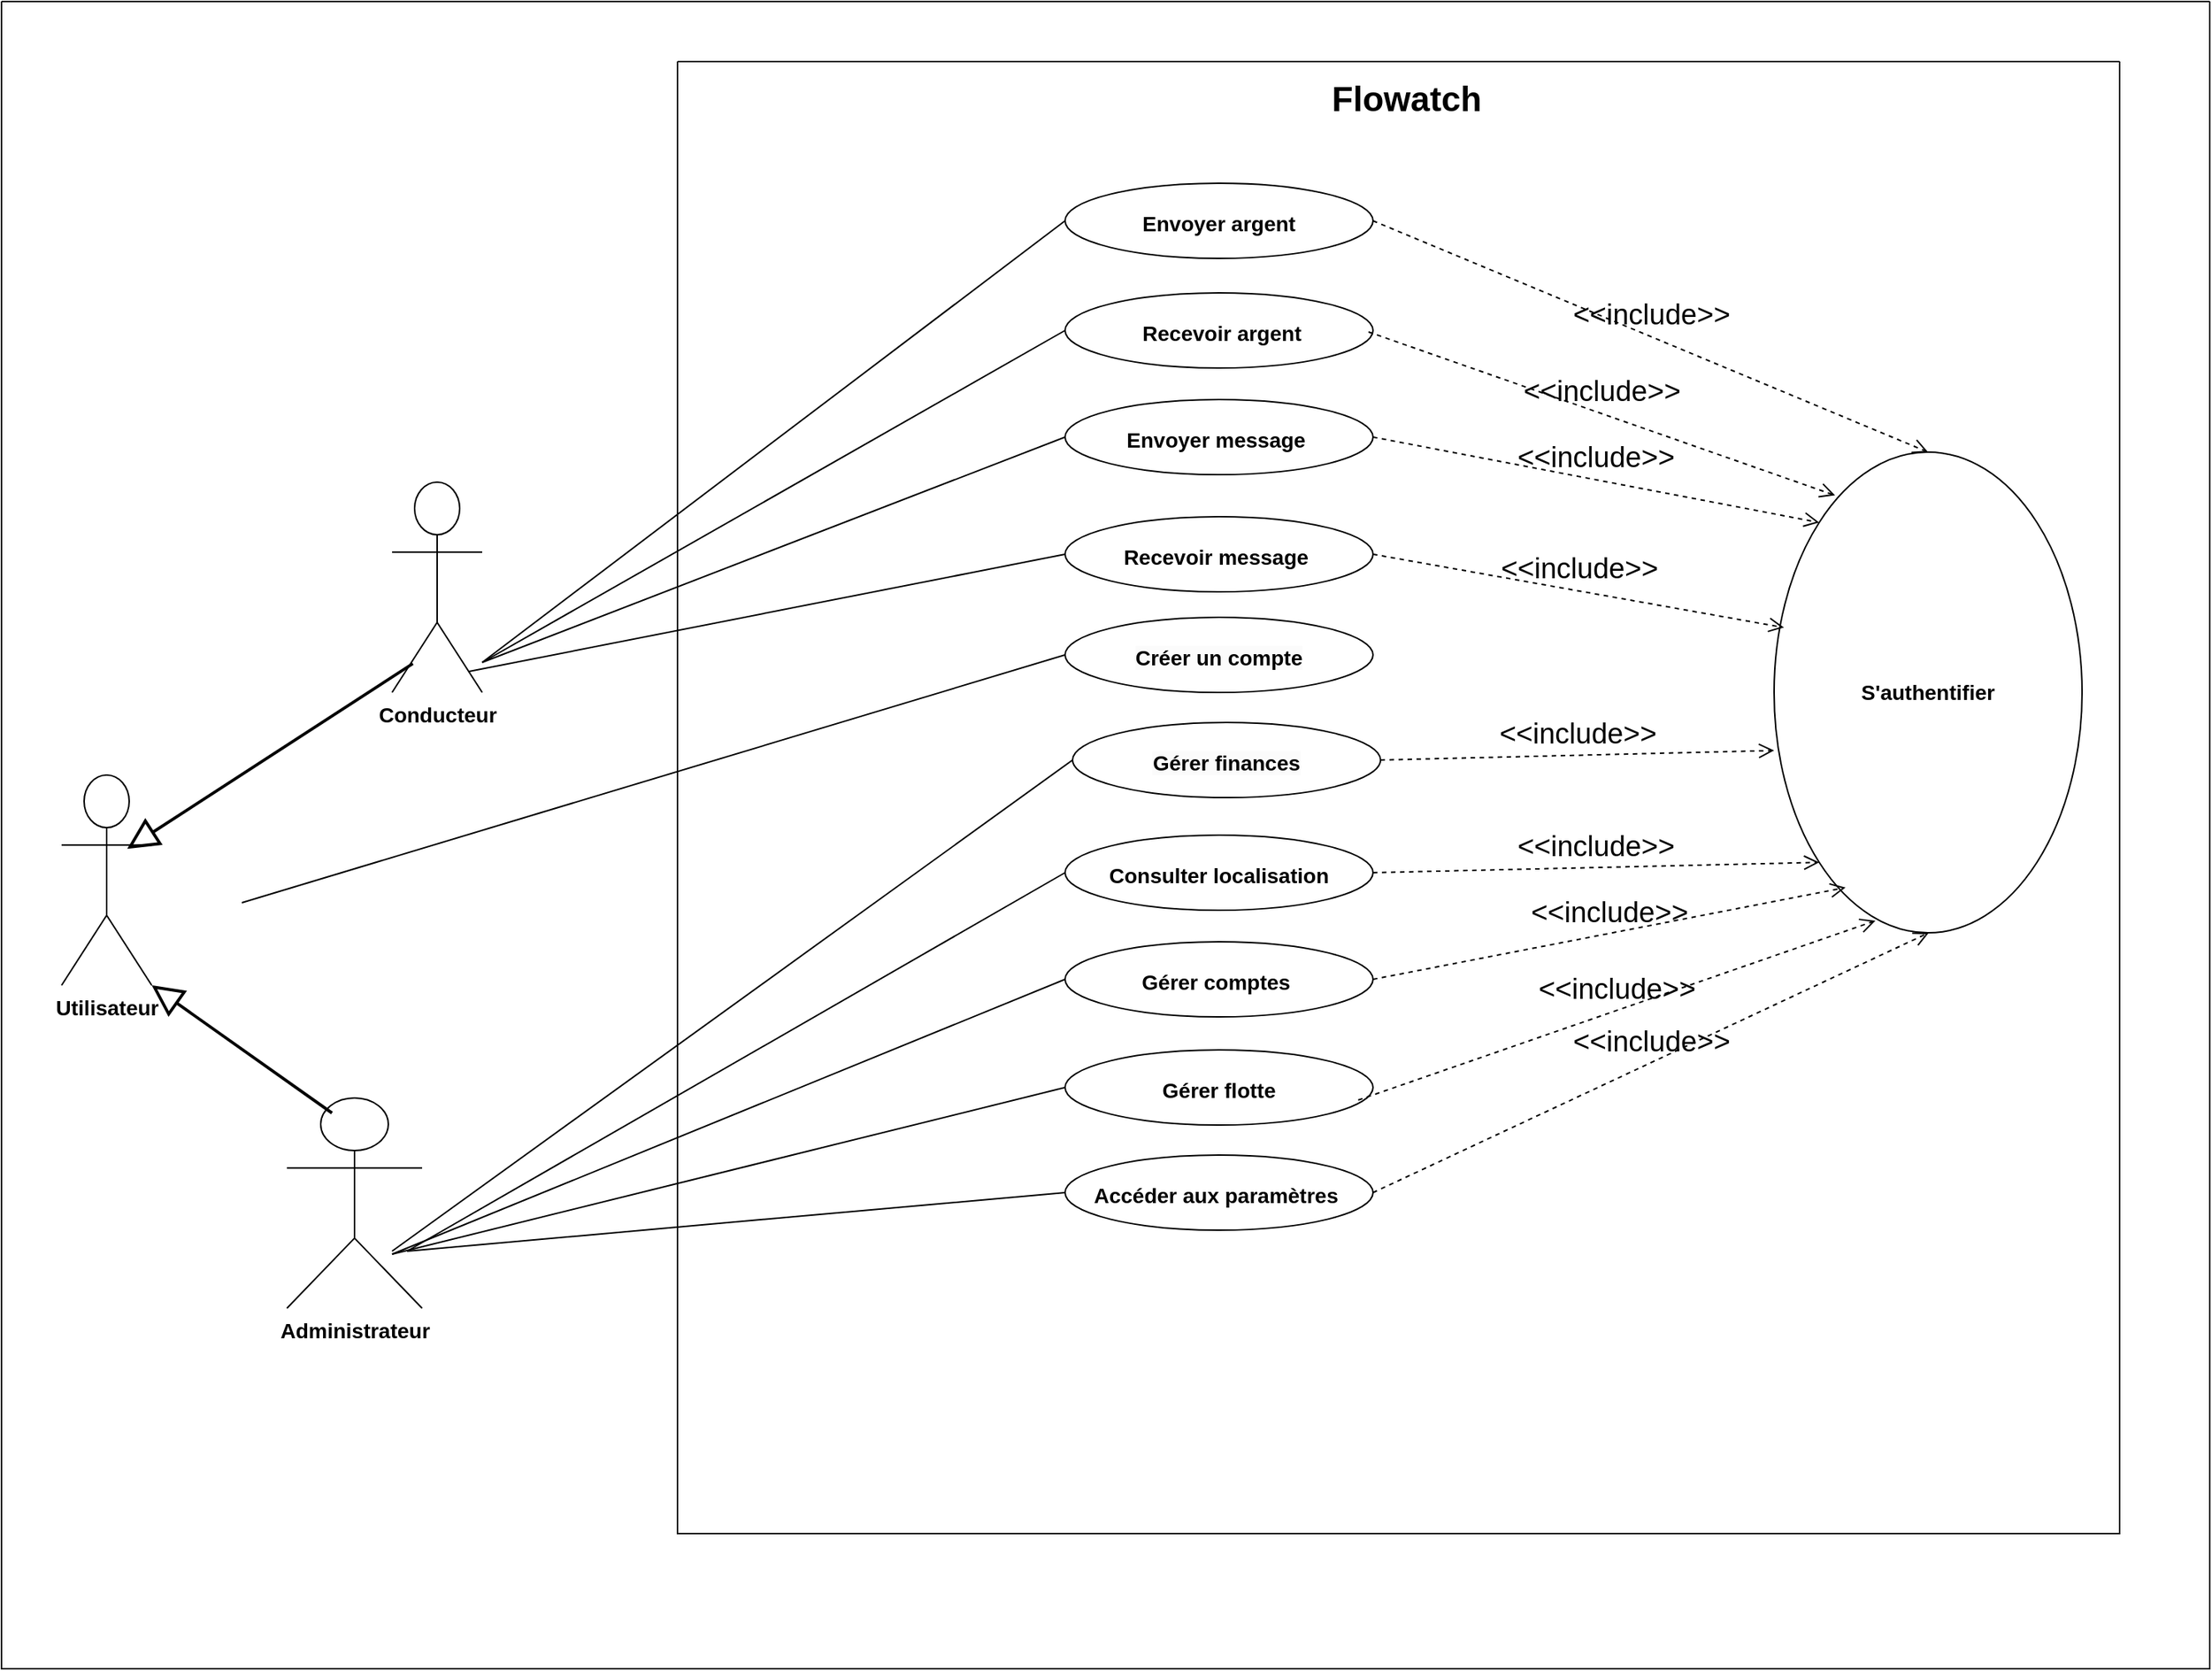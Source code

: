 <mxfile version="26.0.9">
  <diagram name="cas utilisation" id="npVi_FSyL5HMamY7sAoL">
    <mxGraphModel dx="2448" dy="1856" grid="1" gridSize="10" guides="1" tooltips="1" connect="1" arrows="1" fold="1" page="1" pageScale="1" pageWidth="827" pageHeight="1169" background="#ffffff" math="0" shadow="0">
      <root>
        <mxCell id="0" />
        <mxCell id="1" parent="0" />
        <mxCell id="YeAyZ1LEtQYNFlk5Zdll-1" value="" style="swimlane;startSize=0;fontSize=14;fontStyle=1" parent="1" vertex="1">
          <mxGeometry x="480" y="40" width="960" height="980" as="geometry">
            <mxRectangle x="220" y="140" width="50" height="40" as="alternateBounds" />
          </mxGeometry>
        </mxCell>
        <mxCell id="81pG5Bs6DS2YT8soldCP-4" value="Gérer comptes&amp;nbsp;" style="ellipse;whiteSpace=wrap;html=1;fontSize=14;fontStyle=1;rotation=0;flipV=1;flipH=1;spacingTop=3;" parent="YeAyZ1LEtQYNFlk5Zdll-1" vertex="1">
          <mxGeometry x="258" y="586" width="205" height="50" as="geometry" />
        </mxCell>
        <mxCell id="81pG5Bs6DS2YT8soldCP-5" value="Envoyer argent" style="ellipse;whiteSpace=wrap;html=1;fontSize=14;fontStyle=1;rotation=0;flipV=1;flipH=1;spacingTop=3;" parent="YeAyZ1LEtQYNFlk5Zdll-1" vertex="1">
          <mxGeometry x="258" y="81" width="205" height="50" as="geometry" />
        </mxCell>
        <mxCell id="DMiTSooIrfNzQ06nDnnF-7" value="Gérer flotte" style="ellipse;whiteSpace=wrap;html=1;fontSize=14;fontStyle=1;rotation=0;flipV=1;flipH=1;spacingTop=3;" parent="YeAyZ1LEtQYNFlk5Zdll-1" vertex="1">
          <mxGeometry x="258" y="658" width="205" height="50" as="geometry" />
        </mxCell>
        <mxCell id="kaCewuOL8bynHvhdQ5za-1" value="&lt;span style=&quot;color: light-dark(rgb(0, 0, 0), rgb(255, 255, 255)); background-color: transparent;&quot;&gt;Recevoir message&lt;/span&gt;&amp;nbsp;" style="ellipse;whiteSpace=wrap;html=1;fontSize=14;fontStyle=1;rotation=0;flipV=1;flipH=1;spacingTop=3;" parent="YeAyZ1LEtQYNFlk5Zdll-1" vertex="1">
          <mxGeometry x="258" y="303" width="205" height="50" as="geometry" />
        </mxCell>
        <mxCell id="81pG5Bs6DS2YT8soldCP-3" value="&amp;nbsp;Recevoir argent" style="ellipse;whiteSpace=wrap;html=1;fontSize=14;fontStyle=1;rotation=0;flipV=1;flipH=1;spacingTop=3;" parent="YeAyZ1LEtQYNFlk5Zdll-1" vertex="1">
          <mxGeometry x="258" y="154" width="205" height="50" as="geometry" />
        </mxCell>
        <mxCell id="DMiTSooIrfNzQ06nDnnF-8" value="&lt;div&gt;Envoyer message&amp;nbsp;&lt;/div&gt;" style="ellipse;whiteSpace=wrap;html=1;fontSize=14;fontStyle=1;rotation=0;flipV=1;flipH=1;spacingTop=3;" parent="YeAyZ1LEtQYNFlk5Zdll-1" vertex="1">
          <mxGeometry x="258" y="225" width="205" height="50" as="geometry" />
        </mxCell>
        <mxCell id="DMiTSooIrfNzQ06nDnnF-4" value="&lt;span style=&quot;color: rgb(0, 0, 0); font-family: Helvetica; font-size: 14px; font-style: normal; font-variant-ligatures: normal; font-variant-caps: normal; font-weight: 700; letter-spacing: normal; orphans: 2; text-align: center; text-indent: 0px; text-transform: none; widows: 2; word-spacing: 0px; -webkit-text-stroke-width: 0px; white-space: normal; background-color: rgb(251, 251, 251); text-decoration-thickness: initial; text-decoration-style: initial; text-decoration-color: initial; float: none; display: inline !important;&quot;&gt;Gérer finances&lt;/span&gt;" style="ellipse;whiteSpace=wrap;html=1;fontSize=14;fontStyle=1;rotation=0;flipV=1;flipH=1;spacingTop=3;" parent="YeAyZ1LEtQYNFlk5Zdll-1" vertex="1">
          <mxGeometry x="263" y="440" width="205" height="50" as="geometry" />
        </mxCell>
        <mxCell id="DMiTSooIrfNzQ06nDnnF-5" value="Consulter localisation" style="ellipse;whiteSpace=wrap;html=1;fontSize=14;fontStyle=1;rotation=0;flipV=1;flipH=1;spacingTop=3;" parent="YeAyZ1LEtQYNFlk5Zdll-1" vertex="1">
          <mxGeometry x="258" y="515" width="205" height="50" as="geometry" />
        </mxCell>
        <mxCell id="DMiTSooIrfNzQ06nDnnF-11" value="Accéder aux paramètres&amp;nbsp;" style="ellipse;whiteSpace=wrap;html=1;fontSize=14;fontStyle=1;rotation=0;flipV=1;flipH=1;spacingTop=3;" parent="YeAyZ1LEtQYNFlk5Zdll-1" vertex="1">
          <mxGeometry x="258" y="728" width="205" height="50" as="geometry" />
        </mxCell>
        <mxCell id="YeAyZ1LEtQYNFlk5Zdll-2" value="&lt;span&gt;&lt;font&gt;Flowatch&lt;/font&gt;&lt;/span&gt;" style="text;strokeColor=none;align=center;fillColor=none;html=1;verticalAlign=middle;whiteSpace=wrap;rounded=0;fontSize=23;fontStyle=1" parent="YeAyZ1LEtQYNFlk5Zdll-1" vertex="1">
          <mxGeometry x="420" y="10" width="131" height="29" as="geometry" />
        </mxCell>
        <mxCell id="81pG5Bs6DS2YT8soldCP-6" value="&lt;div&gt;S&#39;authentifier&lt;/div&gt;" style="ellipse;whiteSpace=wrap;html=1;fontSize=14;fontStyle=1" parent="YeAyZ1LEtQYNFlk5Zdll-1" vertex="1">
          <mxGeometry x="730" y="260" width="205" height="320" as="geometry" />
        </mxCell>
        <mxCell id="K6SOX1W0jrYjkYgbbmy3-4" value="&lt;font style=&quot;font-size: 19px;&quot;&gt;&amp;lt;&amp;lt;include&amp;gt;&amp;gt;&lt;/font&gt;" style="html=1;verticalAlign=bottom;labelBackgroundColor=none;endArrow=open;endFill=0;dashed=1;rounded=0;fontSize=12;startSize=8;endSize=8;curved=1;exitX=1;exitY=0.5;exitDx=0;exitDy=0;entryX=0.5;entryY=0;entryDx=0;entryDy=0;" parent="YeAyZ1LEtQYNFlk5Zdll-1" source="81pG5Bs6DS2YT8soldCP-5" target="81pG5Bs6DS2YT8soldCP-6" edge="1">
          <mxGeometry width="160" relative="1" as="geometry">
            <mxPoint x="473" y="701" as="sourcePoint" />
            <mxPoint x="803" y="438" as="targetPoint" />
          </mxGeometry>
        </mxCell>
        <mxCell id="K6SOX1W0jrYjkYgbbmy3-5" value="&lt;font style=&quot;font-size: 19px;&quot;&gt;&amp;lt;&amp;lt;include&amp;gt;&amp;gt;&lt;/font&gt;" style="html=1;verticalAlign=bottom;labelBackgroundColor=none;endArrow=open;endFill=0;dashed=1;rounded=0;fontSize=12;startSize=8;endSize=8;curved=1;exitX=0.048;exitY=0.332;exitDx=0;exitDy=0;entryX=0.329;entryY=0.975;entryDx=0;entryDy=0;entryPerimeter=0;exitPerimeter=0;" parent="YeAyZ1LEtQYNFlk5Zdll-1" source="DMiTSooIrfNzQ06nDnnF-7" target="81pG5Bs6DS2YT8soldCP-6" edge="1">
          <mxGeometry width="160" relative="1" as="geometry">
            <mxPoint x="473" y="693" as="sourcePoint" />
            <mxPoint x="793.345" y="583.9" as="targetPoint" />
          </mxGeometry>
        </mxCell>
        <mxCell id="K6SOX1W0jrYjkYgbbmy3-6" value="&lt;font style=&quot;font-size: 19px;&quot;&gt;&amp;lt;&amp;lt;include&amp;gt;&amp;gt;&lt;/font&gt;" style="html=1;verticalAlign=bottom;labelBackgroundColor=none;endArrow=open;endFill=0;dashed=1;rounded=0;fontSize=12;startSize=8;endSize=8;curved=1;entryX=0.198;entryY=0.09;entryDx=0;entryDy=0;entryPerimeter=0;" parent="YeAyZ1LEtQYNFlk5Zdll-1" target="81pG5Bs6DS2YT8soldCP-6" edge="1">
          <mxGeometry width="160" relative="1" as="geometry">
            <mxPoint x="460" y="180" as="sourcePoint" />
            <mxPoint x="751" y="427" as="targetPoint" />
          </mxGeometry>
        </mxCell>
        <mxCell id="K6SOX1W0jrYjkYgbbmy3-7" value="&lt;font style=&quot;font-size: 19px;&quot;&gt;&amp;lt;&amp;lt;include&amp;gt;&amp;gt;&lt;/font&gt;" style="html=1;verticalAlign=bottom;labelBackgroundColor=none;endArrow=open;endFill=0;dashed=1;rounded=0;fontSize=12;startSize=8;endSize=8;curved=1;exitX=1;exitY=0.5;exitDx=0;exitDy=0;entryX=0;entryY=0;entryDx=0;entryDy=0;" parent="YeAyZ1LEtQYNFlk5Zdll-1" source="DMiTSooIrfNzQ06nDnnF-8" target="81pG5Bs6DS2YT8soldCP-6" edge="1">
          <mxGeometry width="160" relative="1" as="geometry">
            <mxPoint x="470" y="190" as="sourcePoint" />
            <mxPoint x="795" y="392" as="targetPoint" />
          </mxGeometry>
        </mxCell>
        <mxCell id="K6SOX1W0jrYjkYgbbmy3-9" value="&lt;font style=&quot;font-size: 19px;&quot;&gt;&amp;lt;&amp;lt;include&amp;gt;&amp;gt;&lt;/font&gt;" style="html=1;verticalAlign=bottom;labelBackgroundColor=none;endArrow=open;endFill=0;dashed=1;rounded=0;fontSize=12;startSize=8;endSize=8;curved=1;exitX=1;exitY=0.5;exitDx=0;exitDy=0;entryX=0.032;entryY=0.365;entryDx=0;entryDy=0;entryPerimeter=0;" parent="YeAyZ1LEtQYNFlk5Zdll-1" source="kaCewuOL8bynHvhdQ5za-1" target="81pG5Bs6DS2YT8soldCP-6" edge="1">
          <mxGeometry width="160" relative="1" as="geometry">
            <mxPoint x="473" y="260" as="sourcePoint" />
            <mxPoint x="759" y="398" as="targetPoint" />
          </mxGeometry>
        </mxCell>
        <mxCell id="K6SOX1W0jrYjkYgbbmy3-10" value="&lt;font style=&quot;font-size: 19px;&quot;&gt;&amp;lt;&amp;lt;include&amp;gt;&amp;gt;&lt;/font&gt;" style="html=1;verticalAlign=bottom;labelBackgroundColor=none;endArrow=open;endFill=0;dashed=1;rounded=0;fontSize=12;startSize=8;endSize=8;curved=1;exitX=1;exitY=0.5;exitDx=0;exitDy=0;" parent="YeAyZ1LEtQYNFlk5Zdll-1" source="DMiTSooIrfNzQ06nDnnF-4" edge="1">
          <mxGeometry width="160" relative="1" as="geometry">
            <mxPoint x="473" y="400" as="sourcePoint" />
            <mxPoint x="730.008" y="458.671" as="targetPoint" />
          </mxGeometry>
        </mxCell>
        <mxCell id="K6SOX1W0jrYjkYgbbmy3-11" value="&lt;font style=&quot;font-size: 19px;&quot;&gt;&amp;lt;&amp;lt;include&amp;gt;&amp;gt;&lt;/font&gt;" style="html=1;verticalAlign=bottom;labelBackgroundColor=none;endArrow=open;endFill=0;dashed=1;rounded=0;fontSize=12;startSize=8;endSize=8;curved=1;exitX=1;exitY=0.5;exitDx=0;exitDy=0;entryX=0;entryY=1;entryDx=0;entryDy=0;" parent="YeAyZ1LEtQYNFlk5Zdll-1" source="DMiTSooIrfNzQ06nDnnF-5" target="81pG5Bs6DS2YT8soldCP-6" edge="1">
          <mxGeometry width="160" relative="1" as="geometry">
            <mxPoint x="473" y="474" as="sourcePoint" />
            <mxPoint x="750.705" y="540.16" as="targetPoint" />
          </mxGeometry>
        </mxCell>
        <mxCell id="K6SOX1W0jrYjkYgbbmy3-12" value="&lt;font style=&quot;font-size: 19px;&quot;&gt;&amp;lt;&amp;lt;include&amp;gt;&amp;gt;&lt;/font&gt;" style="html=1;verticalAlign=bottom;labelBackgroundColor=none;endArrow=open;endFill=0;dashed=1;rounded=0;fontSize=12;startSize=8;endSize=8;curved=1;exitX=1;exitY=0.5;exitDx=0;exitDy=0;entryX=0.232;entryY=0.906;entryDx=0;entryDy=0;entryPerimeter=0;" parent="YeAyZ1LEtQYNFlk5Zdll-1" source="81pG5Bs6DS2YT8soldCP-4" target="81pG5Bs6DS2YT8soldCP-6" edge="1">
          <mxGeometry width="160" relative="1" as="geometry">
            <mxPoint x="473" y="550" as="sourcePoint" />
            <mxPoint x="771.41" y="568.51" as="targetPoint" />
          </mxGeometry>
        </mxCell>
        <mxCell id="K6SOX1W0jrYjkYgbbmy3-3" value="&lt;font style=&quot;font-size: 19px;&quot;&gt;&amp;lt;&amp;lt;include&amp;gt;&amp;gt;&lt;/font&gt;" style="html=1;verticalAlign=bottom;labelBackgroundColor=none;endArrow=open;endFill=0;dashed=1;rounded=0;fontSize=12;startSize=8;endSize=8;curved=1;exitX=1;exitY=0.5;exitDx=0;exitDy=0;" parent="YeAyZ1LEtQYNFlk5Zdll-1" source="DMiTSooIrfNzQ06nDnnF-11" edge="1">
          <mxGeometry width="160" relative="1" as="geometry">
            <mxPoint x="790" y="946" as="sourcePoint" />
            <mxPoint x="833" y="580" as="targetPoint" />
          </mxGeometry>
        </mxCell>
        <mxCell id="K6SOX1W0jrYjkYgbbmy3-13" value="&lt;span style=&quot;color: rgb(0, 0, 0); font-family: Helvetica; font-size: 14px; font-style: normal; font-variant-ligatures: normal; font-variant-caps: normal; font-weight: 700; letter-spacing: normal; orphans: 2; text-align: center; text-indent: 0px; text-transform: none; widows: 2; word-spacing: 0px; -webkit-text-stroke-width: 0px; white-space: normal; background-color: rgb(251, 251, 251); text-decoration-thickness: initial; text-decoration-style: initial; text-decoration-color: initial; float: none; display: inline !important;&quot;&gt;Créer un compte&lt;/span&gt;" style="ellipse;whiteSpace=wrap;html=1;fontSize=14;fontStyle=1;rotation=0;flipV=1;flipH=1;spacingTop=3;" parent="YeAyZ1LEtQYNFlk5Zdll-1" vertex="1">
          <mxGeometry x="258" y="370" width="205" height="50" as="geometry" />
        </mxCell>
        <mxCell id="VJQsuepiQcWrwBPj6oMs-6" value="Administrateur" style="shape=umlActor;verticalLabelPosition=bottom;verticalAlign=top;html=1;fontSize=14;fontStyle=1;strokeWidth=1;" parent="1" vertex="1">
          <mxGeometry x="220" y="730" width="90" height="140" as="geometry" />
        </mxCell>
        <mxCell id="VJQsuepiQcWrwBPj6oMs-10" value="Conducteur" style="shape=umlActor;verticalLabelPosition=bottom;verticalAlign=top;html=1;fontSize=14;fontStyle=1" parent="1" vertex="1">
          <mxGeometry x="290" y="320" width="60" height="140" as="geometry" />
        </mxCell>
        <mxCell id="kaCewuOL8bynHvhdQ5za-6" value="" style="endArrow=none;html=1;rounded=0;fontSize=12;startSize=8;endSize=8;curved=1;entryX=0;entryY=0.5;entryDx=0;entryDy=0;" parent="1" target="DMiTSooIrfNzQ06nDnnF-11" edge="1">
          <mxGeometry relative="1" as="geometry">
            <mxPoint x="300" y="832" as="sourcePoint" />
            <mxPoint x="720" y="642" as="targetPoint" />
          </mxGeometry>
        </mxCell>
        <mxCell id="kaCewuOL8bynHvhdQ5za-13" value="" style="endArrow=none;html=1;rounded=0;fontSize=12;startSize=8;endSize=8;curved=1;entryX=0;entryY=0.5;entryDx=0;entryDy=0;" parent="1" target="DMiTSooIrfNzQ06nDnnF-7" edge="1">
          <mxGeometry relative="1" as="geometry">
            <mxPoint x="290" y="834" as="sourcePoint" />
            <mxPoint x="780" y="672" as="targetPoint" />
          </mxGeometry>
        </mxCell>
        <mxCell id="kaCewuOL8bynHvhdQ5za-14" value="" style="endArrow=none;html=1;rounded=0;fontSize=12;startSize=8;endSize=8;curved=1;entryX=0;entryY=0.5;entryDx=0;entryDy=0;" parent="1" target="81pG5Bs6DS2YT8soldCP-4" edge="1">
          <mxGeometry relative="1" as="geometry">
            <mxPoint x="290" y="834" as="sourcePoint" />
            <mxPoint x="748" y="873" as="targetPoint" />
          </mxGeometry>
        </mxCell>
        <mxCell id="kaCewuOL8bynHvhdQ5za-15" value="" style="endArrow=none;html=1;rounded=0;fontSize=12;startSize=8;endSize=8;curved=1;entryX=0;entryY=0.5;entryDx=0;entryDy=0;" parent="1" target="DMiTSooIrfNzQ06nDnnF-5" edge="1">
          <mxGeometry relative="1" as="geometry">
            <mxPoint x="300" y="832" as="sourcePoint" />
            <mxPoint x="748" y="801" as="targetPoint" />
          </mxGeometry>
        </mxCell>
        <mxCell id="kaCewuOL8bynHvhdQ5za-17" value="" style="endArrow=none;html=1;rounded=0;fontSize=12;startSize=8;endSize=8;curved=1;entryX=0;entryY=0.5;entryDx=0;entryDy=0;" parent="1" target="DMiTSooIrfNzQ06nDnnF-4" edge="1">
          <mxGeometry relative="1" as="geometry">
            <mxPoint x="290" y="832" as="sourcePoint" />
            <mxPoint x="780" y="672" as="targetPoint" />
          </mxGeometry>
        </mxCell>
        <mxCell id="kaCewuOL8bynHvhdQ5za-19" value="" style="endArrow=none;html=1;rounded=0;fontSize=12;startSize=8;endSize=8;curved=1;entryX=0;entryY=0.5;entryDx=0;entryDy=0;" parent="1" target="DMiTSooIrfNzQ06nDnnF-8" edge="1">
          <mxGeometry relative="1" as="geometry">
            <mxPoint x="350" y="440" as="sourcePoint" />
            <mxPoint x="780" y="610" as="targetPoint" />
          </mxGeometry>
        </mxCell>
        <mxCell id="kaCewuOL8bynHvhdQ5za-20" value="" style="endArrow=none;html=1;rounded=0;fontSize=12;startSize=8;endSize=8;curved=1;entryX=0;entryY=0.5;entryDx=0;entryDy=0;exitX=0.846;exitY=0.901;exitDx=0;exitDy=0;exitPerimeter=0;" parent="1" source="VJQsuepiQcWrwBPj6oMs-10" target="kaCewuOL8bynHvhdQ5za-1" edge="1">
          <mxGeometry relative="1" as="geometry">
            <mxPoint x="340" y="440" as="sourcePoint" />
            <mxPoint x="748" y="592" as="targetPoint" />
          </mxGeometry>
        </mxCell>
        <mxCell id="kaCewuOL8bynHvhdQ5za-21" value="" style="endArrow=none;html=1;rounded=0;fontSize=12;startSize=8;endSize=8;curved=1;entryX=0;entryY=0.5;entryDx=0;entryDy=0;" parent="1" target="81pG5Bs6DS2YT8soldCP-3" edge="1">
          <mxGeometry relative="1" as="geometry">
            <mxPoint x="350" y="440" as="sourcePoint" />
            <mxPoint x="748" y="518" as="targetPoint" />
          </mxGeometry>
        </mxCell>
        <mxCell id="kaCewuOL8bynHvhdQ5za-22" value="" style="endArrow=none;html=1;rounded=0;fontSize=12;startSize=8;endSize=8;curved=1;entryX=0;entryY=0.5;entryDx=0;entryDy=0;" parent="1" target="81pG5Bs6DS2YT8soldCP-5" edge="1">
          <mxGeometry relative="1" as="geometry">
            <mxPoint x="350" y="440" as="sourcePoint" />
            <mxPoint x="748" y="369" as="targetPoint" />
          </mxGeometry>
        </mxCell>
        <mxCell id="K6SOX1W0jrYjkYgbbmy3-14" value="Utilisateur" style="shape=umlActor;verticalLabelPosition=bottom;verticalAlign=top;html=1;fontSize=14;fontStyle=1" parent="1" vertex="1">
          <mxGeometry x="70" y="515" width="60" height="140" as="geometry" />
        </mxCell>
        <mxCell id="K6SOX1W0jrYjkYgbbmy3-15" value="" style="endArrow=none;html=1;rounded=0;fontSize=12;startSize=8;endSize=8;curved=1;entryX=0;entryY=0.5;entryDx=0;entryDy=0;" parent="1" target="K6SOX1W0jrYjkYgbbmy3-13" edge="1">
          <mxGeometry relative="1" as="geometry">
            <mxPoint x="190" y="600" as="sourcePoint" />
            <mxPoint x="753" y="515" as="targetPoint" />
          </mxGeometry>
        </mxCell>
        <mxCell id="K6SOX1W0jrYjkYgbbmy3-17" value="" style="endArrow=block;html=1;rounded=0;align=center;verticalAlign=bottom;endFill=0;labelBackgroundColor=none;endSize=16;fontSize=15;curved=1;strokeWidth=2;startSize=33;entryX=1;entryY=1;entryDx=0;entryDy=0;entryPerimeter=0;" parent="1" target="K6SOX1W0jrYjkYgbbmy3-14" edge="1">
          <mxGeometry relative="1" as="geometry">
            <mxPoint x="250" y="740" as="sourcePoint" />
            <mxPoint x="780" y="640" as="targetPoint" />
          </mxGeometry>
        </mxCell>
        <mxCell id="K6SOX1W0jrYjkYgbbmy3-19" value="" style="endArrow=block;html=1;rounded=0;align=center;verticalAlign=bottom;endFill=0;labelBackgroundColor=none;endSize=16;fontSize=15;curved=1;strokeWidth=2;startSize=33;entryX=0.728;entryY=0.351;entryDx=0;entryDy=0;entryPerimeter=0;exitX=0.23;exitY=0.863;exitDx=0;exitDy=0;exitPerimeter=0;" parent="1" source="VJQsuepiQcWrwBPj6oMs-10" target="K6SOX1W0jrYjkYgbbmy3-14" edge="1">
          <mxGeometry relative="1" as="geometry">
            <mxPoint x="260" y="750" as="sourcePoint" />
            <mxPoint x="140" y="665" as="targetPoint" />
          </mxGeometry>
        </mxCell>
        <mxCell id="z5zyLenNot6_jmDMeS5H-1" value="" style="swimlane;startSize=0;fillColor=default;" vertex="1" parent="1">
          <mxGeometry x="30" width="1470" height="1110" as="geometry" />
        </mxCell>
      </root>
    </mxGraphModel>
  </diagram>
</mxfile>
